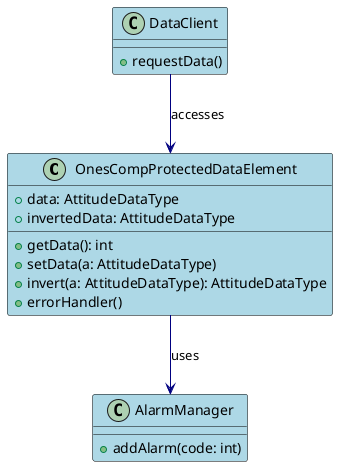 @startuml OnesComplementPattern_ClassDiagram

skinparam class {
    BackgroundColor LightBlue
    ArrowColor Navy
    BorderColor Black
}

class OnesCompProtectedDataElement {
    + data: AttitudeDataType
    + invertedData: AttitudeDataType
    + getData(): int
    + setData(a: AttitudeDataType)
    + invert(a: AttitudeDataType): AttitudeDataType
    + errorHandler()
}

class AlarmManager {
    + addAlarm(code: int)
}

class DataClient {
    + requestData()
}

OnesCompProtectedDataElement --> AlarmManager : uses
DataClient --> OnesCompProtectedDataElement : accesses

@enduml